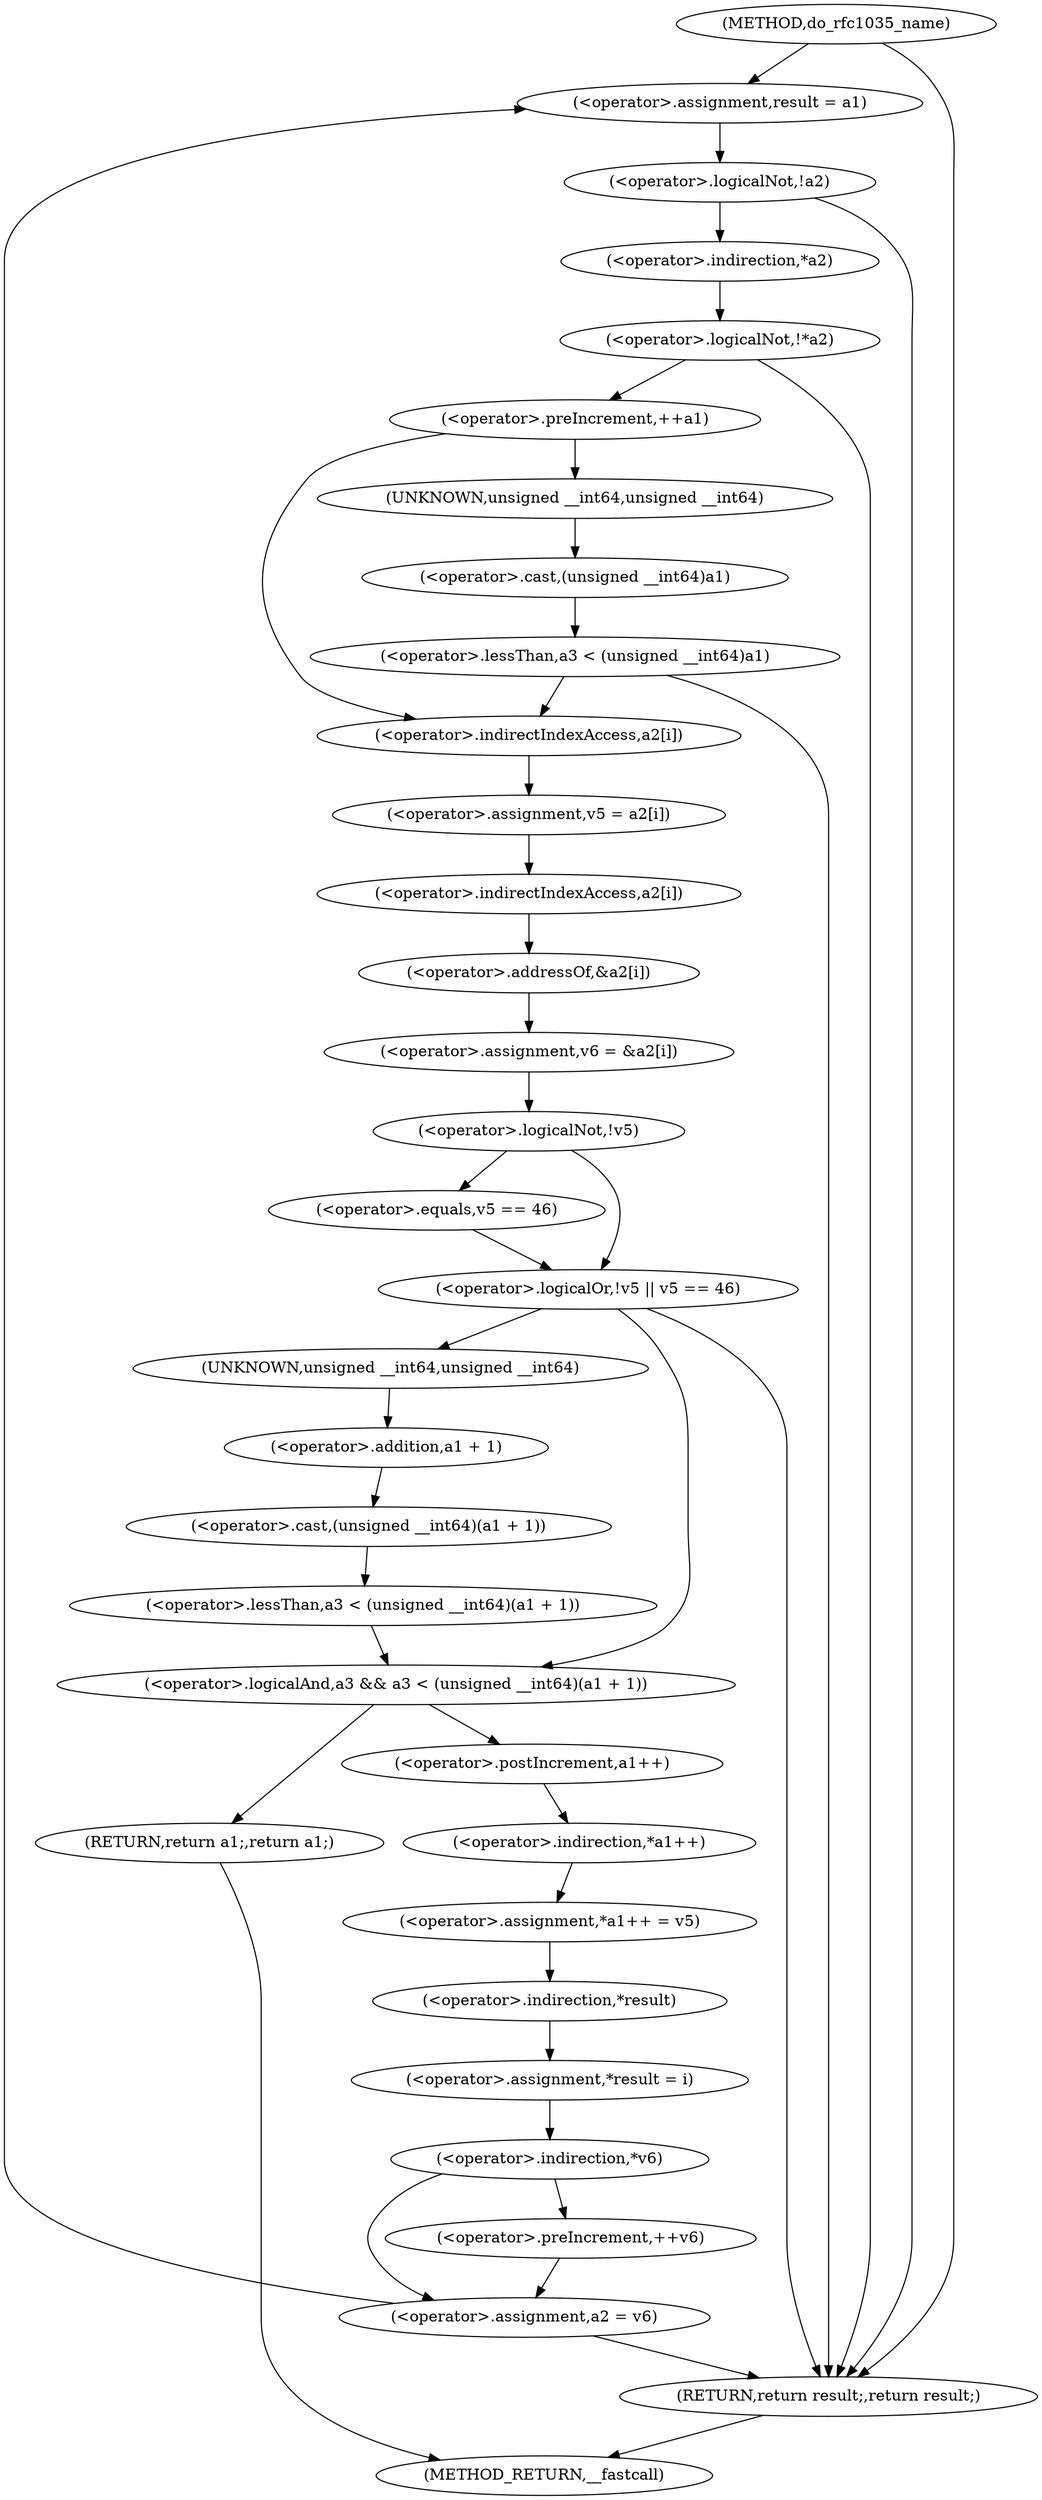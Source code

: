 digraph do_rfc1035_name {  
"1000117" [label = "(<operator>.assignment,result = a1)" ]
"1000121" [label = "(<operator>.logicalNot,!a2)" ]
"1000125" [label = "(<operator>.logicalNot,!*a2)" ]
"1000126" [label = "(<operator>.indirection,*a2)" ]
"1000129" [label = "(<operator>.preIncrement,++a1)" ]
"1000135" [label = "(<operator>.lessThan,a3 < (unsigned __int64)a1)" ]
"1000137" [label = "(<operator>.cast,(unsigned __int64)a1)" ]
"1000138" [label = "(UNKNOWN,unsigned __int64,unsigned __int64)" ]
"1000143" [label = "(<operator>.assignment,v5 = a2[i])" ]
"1000145" [label = "(<operator>.indirectIndexAccess,a2[i])" ]
"1000148" [label = "(<operator>.assignment,v6 = &a2[i])" ]
"1000150" [label = "(<operator>.addressOf,&a2[i])" ]
"1000151" [label = "(<operator>.indirectIndexAccess,a2[i])" ]
"1000155" [label = "(<operator>.logicalOr,!v5 || v5 == 46)" ]
"1000156" [label = "(<operator>.logicalNot,!v5)" ]
"1000158" [label = "(<operator>.equals,v5 == 46)" ]
"1000163" [label = "(<operator>.logicalAnd,a3 && a3 < (unsigned __int64)(a1 + 1))" ]
"1000165" [label = "(<operator>.lessThan,a3 < (unsigned __int64)(a1 + 1))" ]
"1000167" [label = "(<operator>.cast,(unsigned __int64)(a1 + 1))" ]
"1000168" [label = "(UNKNOWN,unsigned __int64,unsigned __int64)" ]
"1000169" [label = "(<operator>.addition,a1 + 1)" ]
"1000172" [label = "(RETURN,return a1;,return a1;)" ]
"1000174" [label = "(<operator>.assignment,*a1++ = v5)" ]
"1000175" [label = "(<operator>.indirection,*a1++)" ]
"1000176" [label = "(<operator>.postIncrement,a1++)" ]
"1000179" [label = "(<operator>.assignment,*result = i)" ]
"1000180" [label = "(<operator>.indirection,*result)" ]
"1000184" [label = "(<operator>.indirection,*v6)" ]
"1000186" [label = "(<operator>.preIncrement,++v6)" ]
"1000188" [label = "(<operator>.assignment,a2 = v6)" ]
"1000191" [label = "(RETURN,return result;,return result;)" ]
"1000105" [label = "(METHOD,do_rfc1035_name)" ]
"1000193" [label = "(METHOD_RETURN,__fastcall)" ]
  "1000117" -> "1000121" 
  "1000121" -> "1000191" 
  "1000121" -> "1000126" 
  "1000125" -> "1000191" 
  "1000125" -> "1000129" 
  "1000126" -> "1000125" 
  "1000129" -> "1000138" 
  "1000129" -> "1000145" 
  "1000135" -> "1000191" 
  "1000135" -> "1000145" 
  "1000137" -> "1000135" 
  "1000138" -> "1000137" 
  "1000143" -> "1000151" 
  "1000145" -> "1000143" 
  "1000148" -> "1000156" 
  "1000150" -> "1000148" 
  "1000151" -> "1000150" 
  "1000155" -> "1000191" 
  "1000155" -> "1000163" 
  "1000155" -> "1000168" 
  "1000156" -> "1000155" 
  "1000156" -> "1000158" 
  "1000158" -> "1000155" 
  "1000163" -> "1000172" 
  "1000163" -> "1000176" 
  "1000165" -> "1000163" 
  "1000167" -> "1000165" 
  "1000168" -> "1000169" 
  "1000169" -> "1000167" 
  "1000172" -> "1000193" 
  "1000174" -> "1000180" 
  "1000175" -> "1000174" 
  "1000176" -> "1000175" 
  "1000179" -> "1000184" 
  "1000180" -> "1000179" 
  "1000184" -> "1000186" 
  "1000184" -> "1000188" 
  "1000186" -> "1000188" 
  "1000188" -> "1000117" 
  "1000188" -> "1000191" 
  "1000191" -> "1000193" 
  "1000105" -> "1000117" 
  "1000105" -> "1000191" 
}
